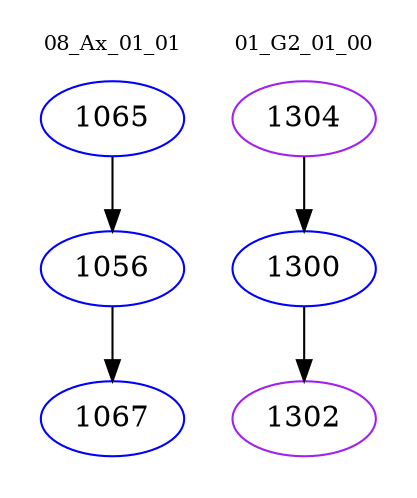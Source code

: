 digraph{
subgraph cluster_0 {
color = white
label = "08_Ax_01_01";
fontsize=10;
T0_1065 [label="1065", color="blue"]
T0_1065 -> T0_1056 [color="black"]
T0_1056 [label="1056", color="blue"]
T0_1056 -> T0_1067 [color="black"]
T0_1067 [label="1067", color="blue"]
}
subgraph cluster_1 {
color = white
label = "01_G2_01_00";
fontsize=10;
T1_1304 [label="1304", color="purple"]
T1_1304 -> T1_1300 [color="black"]
T1_1300 [label="1300", color="blue"]
T1_1300 -> T1_1302 [color="black"]
T1_1302 [label="1302", color="purple"]
}
}
